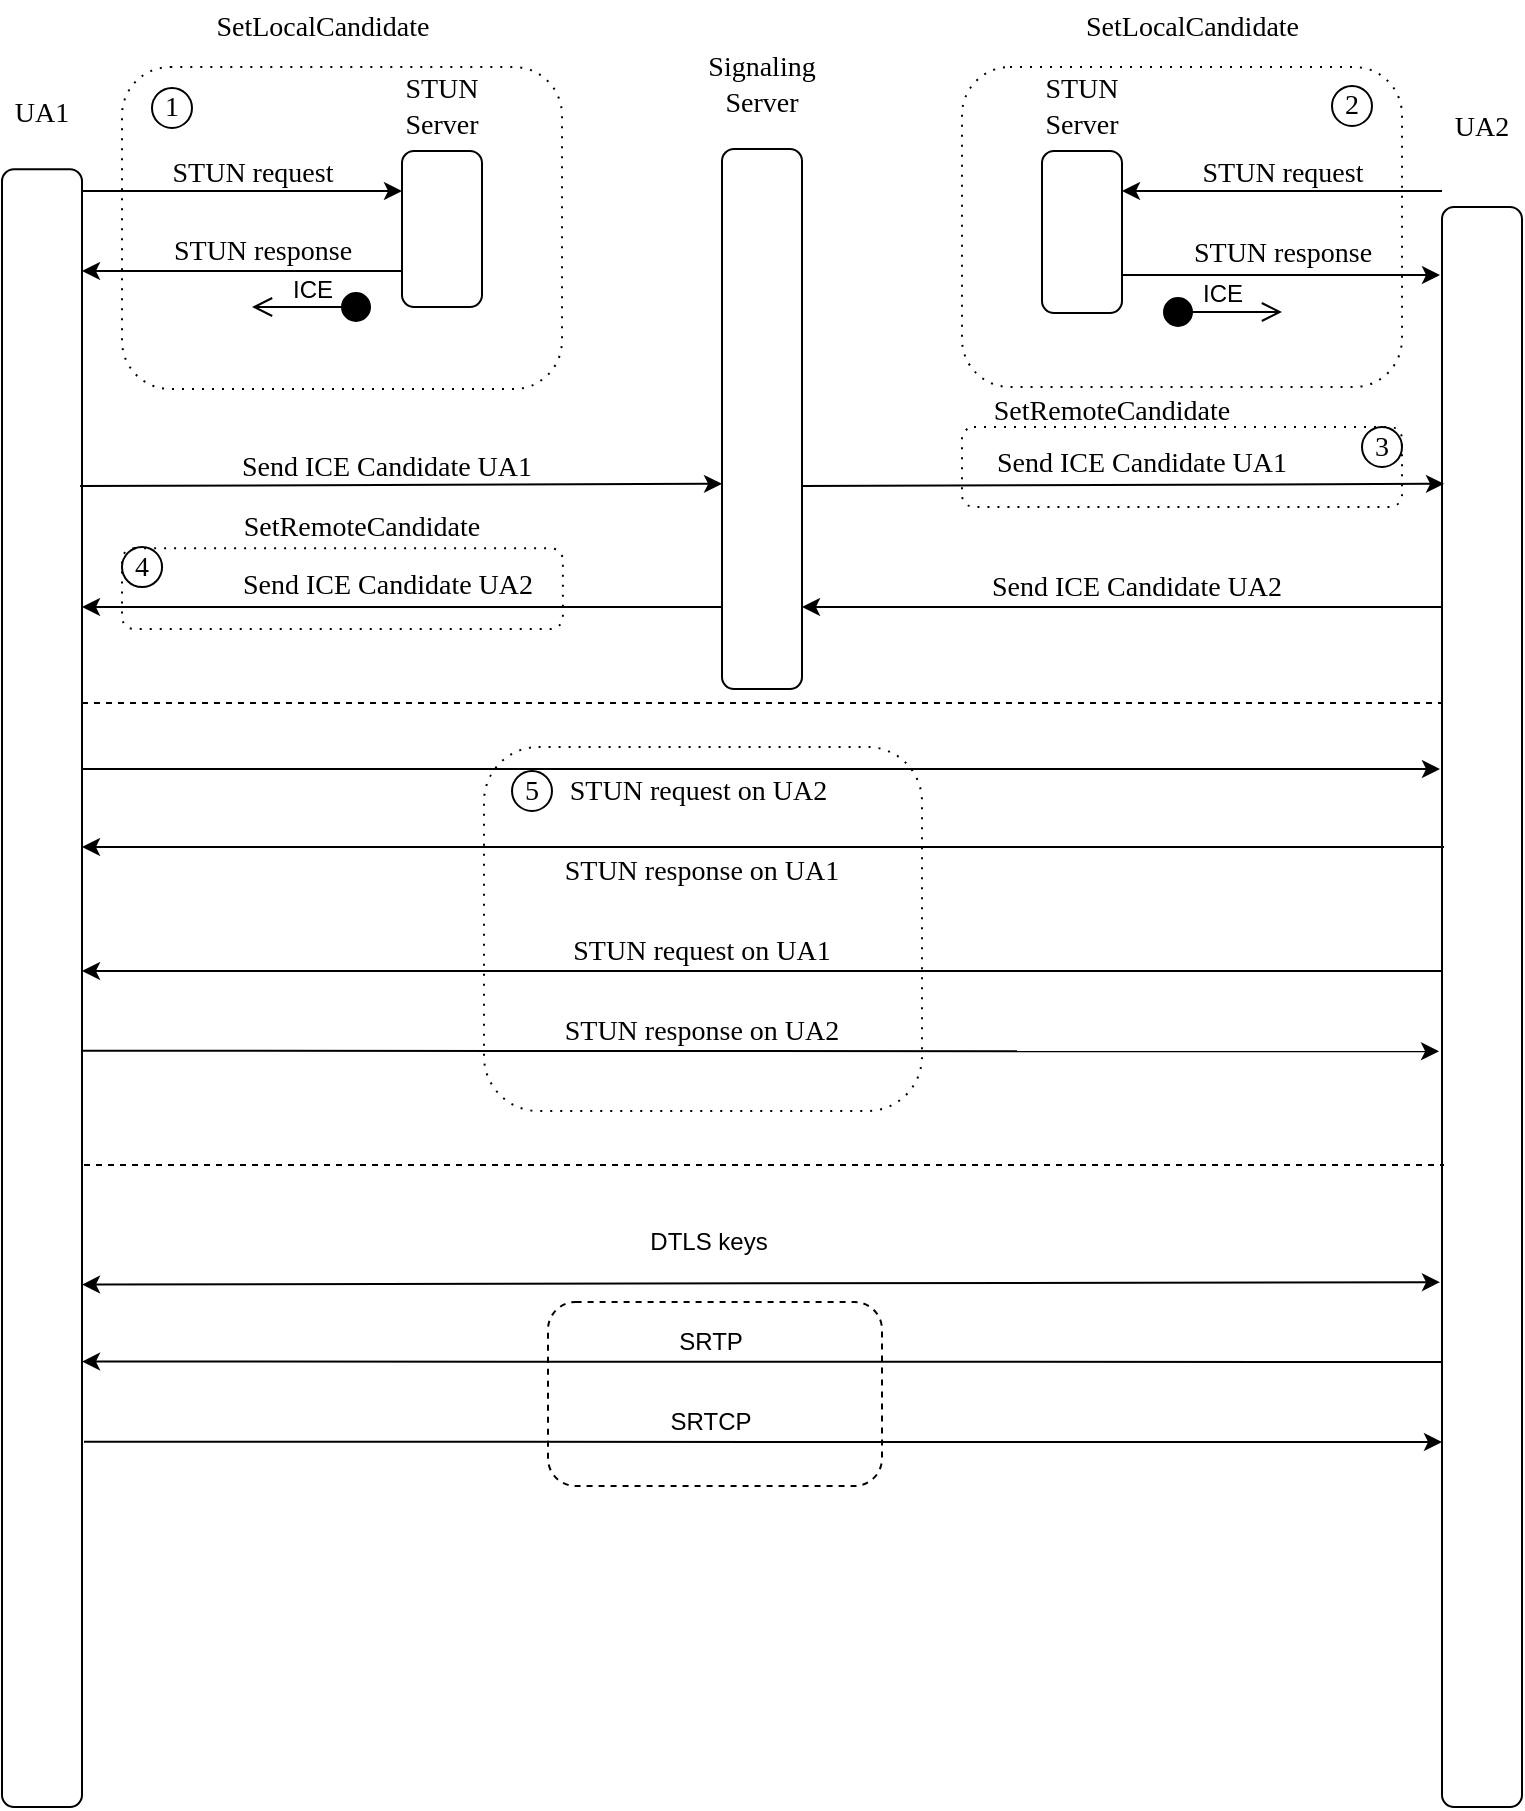 <mxfile version="20.7.4" type="device"><diagram id="qv4O-O64hVVHKBeBKZId" name="Page-1"><mxGraphModel dx="954" dy="628" grid="1" gridSize="10" guides="1" tooltips="1" connect="1" arrows="1" fold="1" page="1" pageScale="1" pageWidth="827" pageHeight="1169" math="0" shadow="0"><root><mxCell id="0"/><mxCell id="1" parent="0"/><mxCell id="9jIM92b8OuVL985hTenU-125" value="" style="group" parent="1" vertex="1" connectable="0"><mxGeometry x="100" y="82" width="760" height="900.5" as="geometry"/></mxCell><mxCell id="wAkjNXaw5ulnOSRkjLcG-10" value="" style="rounded=1;whiteSpace=wrap;html=1;fillColor=none;dashed=1;" parent="9jIM92b8OuVL985hTenU-125" vertex="1"><mxGeometry x="273" y="648" width="167" height="92" as="geometry"/></mxCell><mxCell id="9jIM92b8OuVL985hTenU-10" value="" style="group" parent="9jIM92b8OuVL985hTenU-125" vertex="1" connectable="0"><mxGeometry y="20.5" width="40" height="880" as="geometry"/></mxCell><mxCell id="9jIM92b8OuVL985hTenU-3" value="&lt;h5&gt;&lt;br&gt;&lt;/h5&gt;&lt;div&gt;&lt;br&gt;&lt;/div&gt;" style="rounded=1;whiteSpace=wrap;html=1;" parent="9jIM92b8OuVL985hTenU-10" vertex="1"><mxGeometry y="61.111" width="40" height="818.889" as="geometry"/></mxCell><mxCell id="9jIM92b8OuVL985hTenU-6" value="&lt;h5&gt;&lt;font face=&quot;Times New Roman&quot; style=&quot;font-size: 14px ; font-weight: normal&quot;&gt;UA1&lt;/font&gt;&lt;/h5&gt;" style="text;html=1;strokeColor=none;fillColor=none;align=center;verticalAlign=middle;whiteSpace=wrap;rounded=0;" parent="9jIM92b8OuVL985hTenU-10" vertex="1"><mxGeometry y="16.694" width="40" height="34.165" as="geometry"/></mxCell><mxCell id="9jIM92b8OuVL985hTenU-11" value="" style="group" parent="9jIM92b8OuVL985hTenU-125" vertex="1" connectable="0"><mxGeometry x="720" y="20.5" width="40" height="880" as="geometry"/></mxCell><mxCell id="9jIM92b8OuVL985hTenU-4" value="&lt;h5 style=&quot;white-space: normal&quot;&gt;&lt;br&gt;&lt;/h5&gt;" style="rounded=1;whiteSpace=wrap;html=1;" parent="9jIM92b8OuVL985hTenU-11" vertex="1"><mxGeometry y="80.0" width="40" height="800.0" as="geometry"/></mxCell><mxCell id="9jIM92b8OuVL985hTenU-7" value="&lt;h5&gt;&lt;font face=&quot;Times New Roman&quot; style=&quot;font-size: 14px ; font-weight: normal&quot;&gt;UA2&lt;/font&gt;&lt;/h5&gt;" style="text;html=1;strokeColor=none;fillColor=none;align=center;verticalAlign=middle;whiteSpace=wrap;rounded=0;" parent="9jIM92b8OuVL985hTenU-11" vertex="1"><mxGeometry y="20.0" width="40" height="40.0" as="geometry"/></mxCell><mxCell id="9jIM92b8OuVL985hTenU-32" value="" style="group" parent="9jIM92b8OuVL985hTenU-125" vertex="1" connectable="0"><mxGeometry x="360" y="31.5" width="40" height="310" as="geometry"/></mxCell><mxCell id="9jIM92b8OuVL985hTenU-13" value="&lt;h5 style=&quot;font-size: 14px&quot;&gt;&lt;br&gt;&lt;/h5&gt;" style="rounded=1;whiteSpace=wrap;html=1;" parent="9jIM92b8OuVL985hTenU-32" vertex="1"><mxGeometry y="40" width="40" height="270" as="geometry"/></mxCell><mxCell id="9jIM92b8OuVL985hTenU-21" value="&lt;h5 style=&quot;font-size: 14px&quot;&gt;&lt;font face=&quot;Times New Roman&quot; style=&quot;font-weight: normal&quot;&gt;Signaling&lt;br&gt;Server&lt;/font&gt;&lt;/h5&gt;" style="text;html=1;strokeColor=none;fillColor=none;align=center;verticalAlign=middle;whiteSpace=wrap;rounded=0;" parent="9jIM92b8OuVL985hTenU-32" vertex="1"><mxGeometry width="40" height="14.389" as="geometry"/></mxCell><mxCell id="9jIM92b8OuVL985hTenU-64" value="&lt;font style=&quot;font-size: 14px&quot; face=&quot;Times New Roman&quot;&gt;Send ICE Candidate UA1&lt;/font&gt;" style="text;html=1;strokeColor=none;fillColor=none;align=center;verticalAlign=middle;whiteSpace=wrap;rounded=0;fontSize=12;" parent="9jIM92b8OuVL985hTenU-125" vertex="1"><mxGeometry x="85" y="220.5" width="215" height="20" as="geometry"/></mxCell><mxCell id="9jIM92b8OuVL985hTenU-67" value="" style="endArrow=classic;html=1;fontSize=12;entryX=0.013;entryY=0.396;entryDx=0;entryDy=0;entryPerimeter=0;exitX=0.988;exitY=0.4;exitDx=0;exitDy=0;exitPerimeter=0;" parent="9jIM92b8OuVL985hTenU-125" edge="1"><mxGeometry width="50" height="50" relative="1" as="geometry"><mxPoint x="400.02" y="240" as="sourcePoint"/><mxPoint x="721.02" y="238.9" as="targetPoint"/><Array as="points"/></mxGeometry></mxCell><mxCell id="9jIM92b8OuVL985hTenU-71" value="" style="endArrow=classic;html=1;fontSize=12;entryX=0.013;entryY=0.396;entryDx=0;entryDy=0;entryPerimeter=0;exitX=0.988;exitY=0.4;exitDx=0;exitDy=0;exitPerimeter=0;" parent="9jIM92b8OuVL985hTenU-125" edge="1"><mxGeometry width="50" height="50" relative="1" as="geometry"><mxPoint x="39.02" y="240" as="sourcePoint"/><mxPoint x="360.02" y="238.9" as="targetPoint"/><Array as="points"/></mxGeometry></mxCell><mxCell id="9jIM92b8OuVL985hTenU-77" value="" style="endArrow=classic;html=1;fontSize=12;" parent="9jIM92b8OuVL985hTenU-125" edge="1"><mxGeometry width="50" height="50" relative="1" as="geometry"><mxPoint x="360" y="300.5" as="sourcePoint"/><mxPoint x="40" y="300.5" as="targetPoint"/></mxGeometry></mxCell><mxCell id="9jIM92b8OuVL985hTenU-78" value="" style="endArrow=classic;html=1;fontSize=12;" parent="9jIM92b8OuVL985hTenU-125" edge="1"><mxGeometry width="50" height="50" relative="1" as="geometry"><mxPoint x="720" y="300.5" as="sourcePoint"/><mxPoint x="400" y="300.5" as="targetPoint"/></mxGeometry></mxCell><mxCell id="9jIM92b8OuVL985hTenU-81" value="&lt;font style=&quot;font-size: 14px&quot; face=&quot;Times New Roman&quot;&gt;Send ICE Candidate UA2&lt;/font&gt;" style="text;html=1;strokeColor=none;fillColor=none;align=center;verticalAlign=middle;whiteSpace=wrap;rounded=0;fontSize=12;" parent="9jIM92b8OuVL985hTenU-125" vertex="1"><mxGeometry x="460" y="280.5" width="215" height="20" as="geometry"/></mxCell><mxCell id="9jIM92b8OuVL985hTenU-90" value="" style="group" parent="9jIM92b8OuVL985hTenU-125" vertex="1" connectable="0"><mxGeometry x="60" y="270.5" width="248" height="41" as="geometry"/></mxCell><mxCell id="9jIM92b8OuVL985hTenU-87" value="" style="shape=ext;rounded=1;html=1;whiteSpace=wrap;dashed=1;dashPattern=1 4;fillColor=none;fontSize=12;" parent="9jIM92b8OuVL985hTenU-90" vertex="1"><mxGeometry y="0.672" width="220.444" height="40.328" as="geometry"/></mxCell><mxCell id="9jIM92b8OuVL985hTenU-88" value="&lt;font style=&quot;font-size: 14px&quot; face=&quot;Times New Roman&quot;&gt;4&lt;/font&gt;" style="ellipse;whiteSpace=wrap;html=1;aspect=fixed;fillColor=none;fontSize=12;" parent="9jIM92b8OuVL985hTenU-90" vertex="1"><mxGeometry width="20.04" height="20.04" as="geometry"/></mxCell><mxCell id="9jIM92b8OuVL985hTenU-79" value="&lt;font style=&quot;font-size: 14px&quot; face=&quot;Times New Roman&quot;&gt;Send ICE Candidate UA2&lt;/font&gt;" style="text;html=1;strokeColor=none;fillColor=none;align=center;verticalAlign=middle;whiteSpace=wrap;rounded=0;fontSize=12;" parent="9jIM92b8OuVL985hTenU-90" vertex="1"><mxGeometry x="25" y="10.5" width="216" height="17" as="geometry"/></mxCell><mxCell id="9jIM92b8OuVL985hTenU-91" value="" style="group" parent="9jIM92b8OuVL985hTenU-125" vertex="1" connectable="0"><mxGeometry x="460" y="210.5" width="240" height="40" as="geometry"/></mxCell><mxCell id="9jIM92b8OuVL985hTenU-82" value="" style="shape=ext;rounded=1;html=1;whiteSpace=wrap;dashed=1;dashPattern=1 4;fillColor=none;fontSize=12;" parent="9jIM92b8OuVL985hTenU-91" vertex="1"><mxGeometry x="20" width="220" height="40" as="geometry"/></mxCell><mxCell id="9jIM92b8OuVL985hTenU-86" value="&lt;font style=&quot;font-size: 14px&quot; face=&quot;Times New Roman&quot;&gt;3&lt;/font&gt;" style="ellipse;whiteSpace=wrap;html=1;aspect=fixed;fillColor=none;fontSize=12;" parent="9jIM92b8OuVL985hTenU-91" vertex="1"><mxGeometry x="220" width="20" height="20" as="geometry"/></mxCell><mxCell id="9jIM92b8OuVL985hTenU-72" value="&lt;font style=&quot;font-size: 14px&quot; face=&quot;Times New Roman&quot;&gt;Send ICE Candidate UA1&lt;/font&gt;" style="text;html=1;strokeColor=none;fillColor=none;align=center;verticalAlign=middle;whiteSpace=wrap;rounded=0;fontSize=12;" parent="9jIM92b8OuVL985hTenU-91" vertex="1"><mxGeometry y="10" width="220" height="17" as="geometry"/></mxCell><mxCell id="9jIM92b8OuVL985hTenU-93" value="&lt;font face=&quot;Times New Roman&quot; style=&quot;font-size: 14px&quot;&gt;SetRemoteCandidate&lt;/font&gt;" style="text;html=1;strokeColor=none;fillColor=none;align=center;verticalAlign=middle;whiteSpace=wrap;rounded=0;fontSize=12;" parent="9jIM92b8OuVL985hTenU-125" vertex="1"><mxGeometry x="445" y="191.5" width="220" height="23" as="geometry"/></mxCell><mxCell id="9jIM92b8OuVL985hTenU-98" value="&lt;font face=&quot;Times New Roman&quot; style=&quot;font-size: 14px&quot;&gt;SetRemoteCandidate&lt;/font&gt;" style="text;html=1;strokeColor=none;fillColor=none;align=center;verticalAlign=middle;whiteSpace=wrap;rounded=0;fontSize=12;" parent="9jIM92b8OuVL985hTenU-125" vertex="1"><mxGeometry x="70" y="249" width="220" height="23" as="geometry"/></mxCell><mxCell id="9jIM92b8OuVL985hTenU-121" value="" style="group" parent="9jIM92b8OuVL985hTenU-125" vertex="1" connectable="0"><mxGeometry x="40" y="348.5" width="681" height="231" as="geometry"/></mxCell><mxCell id="9jIM92b8OuVL985hTenU-115" value="" style="group" parent="9jIM92b8OuVL985hTenU-121" vertex="1" connectable="0"><mxGeometry y="22" width="680" height="182" as="geometry"/></mxCell><mxCell id="9jIM92b8OuVL985hTenU-112" value="" style="shape=ext;rounded=1;html=1;whiteSpace=wrap;dashed=1;dashPattern=1 4;fillColor=none;fontSize=12;" parent="9jIM92b8OuVL985hTenU-115" vertex="1"><mxGeometry x="201" width="219" height="182" as="geometry"/></mxCell><mxCell id="9jIM92b8OuVL985hTenU-100" value="" style="endArrow=classic;html=1;fontSize=12;" parent="9jIM92b8OuVL985hTenU-115" edge="1"><mxGeometry width="50" height="50" relative="1" as="geometry"><mxPoint y="11" as="sourcePoint"/><mxPoint x="679" y="11" as="targetPoint"/></mxGeometry></mxCell><mxCell id="9jIM92b8OuVL985hTenU-103" value="&lt;font face=&quot;Times New Roman&quot; style=&quot;font-size: 14px&quot;&gt;STUN request on UA2&amp;nbsp;&lt;/font&gt;" style="text;html=1;strokeColor=none;fillColor=none;align=center;verticalAlign=middle;whiteSpace=wrap;rounded=0;fontSize=12;" parent="9jIM92b8OuVL985hTenU-115" vertex="1"><mxGeometry x="160" y="12" width="300" height="20" as="geometry"/></mxCell><mxCell id="9jIM92b8OuVL985hTenU-105" value="" style="endArrow=classic;html=1;fontSize=12;" parent="9jIM92b8OuVL985hTenU-115" edge="1"><mxGeometry width="50" height="50" relative="1" as="geometry"><mxPoint x="681" y="50" as="sourcePoint"/><mxPoint y="50" as="targetPoint"/></mxGeometry></mxCell><mxCell id="9jIM92b8OuVL985hTenU-106" value="" style="endArrow=classic;html=1;fontSize=12;exitX=-0.1;exitY=0.632;exitDx=0;exitDy=0;exitPerimeter=0;" parent="9jIM92b8OuVL985hTenU-115" edge="1"><mxGeometry width="50" height="50" relative="1" as="geometry"><mxPoint x="680" y="111.938" as="sourcePoint"/><mxPoint y="112" as="targetPoint"/></mxGeometry></mxCell><mxCell id="9jIM92b8OuVL985hTenU-104" value="" style="endArrow=classic;html=1;fontSize=12;exitX=1;exitY=0.559;exitDx=0;exitDy=0;exitPerimeter=0;entryX=-0.037;entryY=0.56;entryDx=0;entryDy=0;entryPerimeter=0;" parent="9jIM92b8OuVL985hTenU-115" edge="1"><mxGeometry width="50" height="50" relative="1" as="geometry"><mxPoint y="151.894" as="sourcePoint"/><mxPoint x="678.52" y="152.18" as="targetPoint"/></mxGeometry></mxCell><mxCell id="9jIM92b8OuVL985hTenU-108" value="&lt;font face=&quot;Times New Roman&quot; style=&quot;font-size: 14px&quot;&gt;STUN request on UA1&lt;/font&gt;" style="text;html=1;strokeColor=none;fillColor=none;align=center;verticalAlign=middle;whiteSpace=wrap;rounded=0;fontSize=12;" parent="9jIM92b8OuVL985hTenU-115" vertex="1"><mxGeometry x="160" y="92" width="300" height="20" as="geometry"/></mxCell><mxCell id="9jIM92b8OuVL985hTenU-110" value="&lt;font face=&quot;Times New Roman&quot; style=&quot;font-size: 14px&quot;&gt;STUN response on UA1&lt;/font&gt;" style="text;html=1;strokeColor=none;fillColor=none;align=center;verticalAlign=middle;whiteSpace=wrap;rounded=0;fontSize=12;" parent="9jIM92b8OuVL985hTenU-115" vertex="1"><mxGeometry x="225" y="52" width="170" height="20" as="geometry"/></mxCell><mxCell id="9jIM92b8OuVL985hTenU-111" value="&lt;font face=&quot;Times New Roman&quot; style=&quot;font-size: 14px&quot;&gt;STUN response on UA2&lt;/font&gt;" style="text;html=1;strokeColor=none;fillColor=none;align=center;verticalAlign=middle;whiteSpace=wrap;rounded=0;fontSize=12;" parent="9jIM92b8OuVL985hTenU-115" vertex="1"><mxGeometry x="225" y="132" width="170" height="20" as="geometry"/></mxCell><mxCell id="9jIM92b8OuVL985hTenU-113" value="&lt;font style=&quot;font-size: 14px&quot; face=&quot;Times New Roman&quot;&gt;5&lt;/font&gt;" style="ellipse;whiteSpace=wrap;html=1;aspect=fixed;fillColor=none;fontSize=12;" parent="9jIM92b8OuVL985hTenU-115" vertex="1"><mxGeometry x="215" y="12" width="20" height="20" as="geometry"/></mxCell><mxCell id="9jIM92b8OuVL985hTenU-114" value="" style="endArrow=none;dashed=1;html=1;fontSize=12;" parent="9jIM92b8OuVL985hTenU-121" edge="1"><mxGeometry width="50" height="50" relative="1" as="geometry"><mxPoint as="sourcePoint"/><mxPoint x="680" as="targetPoint"/></mxGeometry></mxCell><mxCell id="9jIM92b8OuVL985hTenU-116" value="" style="endArrow=none;dashed=1;html=1;fontSize=12;" parent="9jIM92b8OuVL985hTenU-121" edge="1"><mxGeometry width="50" height="50" relative="1" as="geometry"><mxPoint x="1" y="231" as="sourcePoint"/><mxPoint x="681" y="231" as="targetPoint"/></mxGeometry></mxCell><mxCell id="9jIM92b8OuVL985hTenU-123" value="" style="group" parent="9jIM92b8OuVL985hTenU-125" vertex="1" connectable="0"><mxGeometry x="480" width="240" height="190.5" as="geometry"/></mxCell><mxCell id="9jIM92b8OuVL985hTenU-62" value="" style="shape=ext;rounded=1;html=1;whiteSpace=wrap;dashed=1;dashPattern=1 4;fillColor=none;fontSize=12;" parent="9jIM92b8OuVL985hTenU-123" vertex="1"><mxGeometry y="30.5" width="220" height="160" as="geometry"/></mxCell><mxCell id="9jIM92b8OuVL985hTenU-17" value="" style="endArrow=classic;html=1;" parent="9jIM92b8OuVL985hTenU-123" edge="1"><mxGeometry width="50" height="50" relative="1" as="geometry"><mxPoint x="240" y="92.5" as="sourcePoint"/><mxPoint x="80" y="92.5" as="targetPoint"/></mxGeometry></mxCell><mxCell id="9jIM92b8OuVL985hTenU-12" value="&lt;h5 style=&quot;font-size: 14px&quot;&gt;&lt;br&gt;&lt;/h5&gt;" style="rounded=1;whiteSpace=wrap;html=1;align=center;" parent="9jIM92b8OuVL985hTenU-123" vertex="1"><mxGeometry x="40" y="72.5" width="40" height="81" as="geometry"/></mxCell><mxCell id="9jIM92b8OuVL985hTenU-27" value="&lt;h5 style=&quot;font-size: 14px&quot;&gt;&lt;span style=&quot;font-weight: normal&quot;&gt;&lt;font face=&quot;Times New Roman&quot;&gt;STUN&lt;br&gt;&lt;/font&gt;&lt;/span&gt;&lt;span style=&quot;font-weight: normal&quot;&gt;&lt;font face=&quot;Times New Roman&quot;&gt;Server&lt;/font&gt;&lt;/span&gt;&lt;/h5&gt;" style="text;html=1;strokeColor=none;fillColor=none;align=center;verticalAlign=middle;whiteSpace=wrap;rounded=0;" parent="9jIM92b8OuVL985hTenU-123" vertex="1"><mxGeometry x="40" y="40" width="40" height="20" as="geometry"/></mxCell><mxCell id="9jIM92b8OuVL985hTenU-42" style="edgeStyle=orthogonalEdgeStyle;rounded=0;orthogonalLoop=1;jettySize=auto;html=1;exitX=0.5;exitY=1;exitDx=0;exitDy=0;" parent="9jIM92b8OuVL985hTenU-123" source="9jIM92b8OuVL985hTenU-12" target="9jIM92b8OuVL985hTenU-12" edge="1"><mxGeometry relative="1" as="geometry"/></mxCell><mxCell id="9jIM92b8OuVL985hTenU-43" value="&lt;font face=&quot;Times New Roman&quot; style=&quot;font-size: 14px&quot;&gt;STUN request&lt;/font&gt;" style="text;html=1;resizable=0;points=[];autosize=1;align=center;verticalAlign=top;spacingTop=-4;" parent="9jIM92b8OuVL985hTenU-123" vertex="1"><mxGeometry x="110" y="72.5" width="100" height="20" as="geometry"/></mxCell><mxCell id="9jIM92b8OuVL985hTenU-53" value="" style="endArrow=classic;html=1;fontSize=12;" parent="9jIM92b8OuVL985hTenU-123" edge="1"><mxGeometry width="50" height="50" relative="1" as="geometry"><mxPoint x="80" y="134.5" as="sourcePoint"/><mxPoint x="239" y="134.5" as="targetPoint"/></mxGeometry></mxCell><mxCell id="9jIM92b8OuVL985hTenU-54" value="&lt;span style=&quot;font-family: &amp;#34;times new roman&amp;#34; ; font-size: 14px&quot;&gt;STUN response&lt;/span&gt;" style="text;html=1;resizable=0;points=[];autosize=1;align=center;verticalAlign=top;spacingTop=-4;fontSize=12;" parent="9jIM92b8OuVL985hTenU-123" vertex="1"><mxGeometry x="110" y="113" width="100" height="20" as="geometry"/></mxCell><mxCell id="9jIM92b8OuVL985hTenU-57" value="ICE" style="html=1;verticalAlign=bottom;startArrow=circle;startFill=1;endArrow=open;startSize=6;endSize=8;fontSize=12;" parent="9jIM92b8OuVL985hTenU-123" edge="1"><mxGeometry width="80" relative="1" as="geometry"><mxPoint x="100" y="153" as="sourcePoint"/><mxPoint x="160" y="153" as="targetPoint"/></mxGeometry></mxCell><mxCell id="9jIM92b8OuVL985hTenU-63" value="&lt;span style=&quot;font-family: &amp;#34;times new roman&amp;#34; ; font-size: 14px ; text-align: center&quot;&gt;SetLocalCandidate&lt;/span&gt;" style="text;html=1;resizable=0;points=[];autosize=1;align=left;verticalAlign=top;spacingTop=-4;fontSize=12;" parent="9jIM92b8OuVL985hTenU-123" vertex="1"><mxGeometry x="60" width="120" height="20" as="geometry"/></mxCell><mxCell id="9jIM92b8OuVL985hTenU-75" value="&lt;h5&gt;&lt;font face=&quot;Times New Roman&quot;&gt;&lt;span style=&quot;font-size: 14px ; font-weight: 400&quot;&gt;2&lt;/span&gt;&lt;/font&gt;&lt;/h5&gt;" style="ellipse;whiteSpace=wrap;html=1;aspect=fixed;fillColor=none;fontSize=12;" parent="9jIM92b8OuVL985hTenU-123" vertex="1"><mxGeometry x="185" y="40" width="20" height="20" as="geometry"/></mxCell><mxCell id="9jIM92b8OuVL985hTenU-124" value="" style="group" parent="9jIM92b8OuVL985hTenU-125" vertex="1" connectable="0"><mxGeometry x="40" width="240" height="191.5" as="geometry"/></mxCell><mxCell id="9jIM92b8OuVL985hTenU-60" value="" style="shape=ext;rounded=1;html=1;whiteSpace=wrap;dashed=1;dashPattern=1 4;fontSize=12;fillColor=none;" parent="9jIM92b8OuVL985hTenU-124" vertex="1"><mxGeometry x="20" y="30.5" width="220" height="161" as="geometry"/></mxCell><mxCell id="9jIM92b8OuVL985hTenU-16" value="" style="endArrow=classic;html=1;" parent="9jIM92b8OuVL985hTenU-124" edge="1"><mxGeometry width="50" height="50" relative="1" as="geometry"><mxPoint y="92.5" as="sourcePoint"/><mxPoint x="160" y="92.5" as="targetPoint"/></mxGeometry></mxCell><mxCell id="9jIM92b8OuVL985hTenU-34" value="&lt;font face=&quot;Times New Roman&quot; style=&quot;font-size: 14px&quot;&gt;STUN request&lt;/font&gt;" style="text;html=1;resizable=0;points=[];autosize=1;align=center;verticalAlign=top;spacingTop=-4;" parent="9jIM92b8OuVL985hTenU-124" vertex="1"><mxGeometry x="35" y="72.5" width="100" height="20" as="geometry"/></mxCell><mxCell id="9jIM92b8OuVL985hTenU-5" value="&lt;h5 style=&quot;font-size: 14px&quot;&gt;&lt;br&gt;&lt;/h5&gt;" style="rounded=1;whiteSpace=wrap;html=1;align=center;" parent="9jIM92b8OuVL985hTenU-124" vertex="1"><mxGeometry x="160" y="72.5" width="40" height="78" as="geometry"/></mxCell><mxCell id="9jIM92b8OuVL985hTenU-20" value="&lt;h5 style=&quot;font-size: 14px&quot;&gt;&lt;span style=&quot;font-weight: normal&quot;&gt;&lt;font face=&quot;Times New Roman&quot;&gt;STUN&lt;br&gt;&lt;/font&gt;&lt;/span&gt;&lt;span style=&quot;font-weight: normal&quot;&gt;&lt;font face=&quot;Times New Roman&quot;&gt;Server&lt;/font&gt;&lt;/span&gt;&lt;/h5&gt;" style="text;html=1;strokeColor=none;fillColor=none;align=center;verticalAlign=middle;whiteSpace=wrap;rounded=0;" parent="9jIM92b8OuVL985hTenU-124" vertex="1"><mxGeometry x="160" y="35" width="40" height="30" as="geometry"/></mxCell><mxCell id="9jIM92b8OuVL985hTenU-45" value="" style="endArrow=classic;html=1;" parent="9jIM92b8OuVL985hTenU-124" edge="1"><mxGeometry width="50" height="50" relative="1" as="geometry"><mxPoint x="160" y="132.5" as="sourcePoint"/><mxPoint y="132.5" as="targetPoint"/></mxGeometry></mxCell><mxCell id="9jIM92b8OuVL985hTenU-46" value="&lt;font face=&quot;Times New Roman&quot; style=&quot;font-size: 14px&quot;&gt;STUN response&lt;/font&gt;" style="text;html=1;resizable=0;points=[];autosize=1;align=center;verticalAlign=top;spacingTop=-4;" parent="9jIM92b8OuVL985hTenU-124" vertex="1"><mxGeometry x="40" y="111.5" width="100" height="20" as="geometry"/></mxCell><mxCell id="9jIM92b8OuVL985hTenU-52" value="ICE" style="html=1;verticalAlign=bottom;startArrow=circle;startFill=1;endArrow=open;startSize=6;endSize=8;fontSize=12;" parent="9jIM92b8OuVL985hTenU-124" edge="1"><mxGeometry width="80" relative="1" as="geometry"><mxPoint x="145" y="150.5" as="sourcePoint"/><mxPoint x="85" y="150.5" as="targetPoint"/></mxGeometry></mxCell><mxCell id="9jIM92b8OuVL985hTenU-61" value="&lt;font face=&quot;Times New Roman&quot; style=&quot;font-size: 14px&quot;&gt;SetLocalCandidate&lt;/font&gt;" style="text;html=1;resizable=0;points=[];autosize=1;align=center;verticalAlign=top;spacingTop=-4;fontSize=12;" parent="9jIM92b8OuVL985hTenU-124" vertex="1"><mxGeometry x="60" width="120" height="20" as="geometry"/></mxCell><mxCell id="9jIM92b8OuVL985hTenU-74" value="&lt;h5&gt;&lt;font face=&quot;Times New Roman&quot; style=&quot;font-size: 14px ; font-weight: normal&quot;&gt;1&lt;/font&gt;&lt;/h5&gt;" style="ellipse;whiteSpace=wrap;html=1;aspect=fixed;fillColor=none;fontSize=12;" parent="9jIM92b8OuVL985hTenU-124" vertex="1"><mxGeometry x="35" y="41" width="20" height="20" as="geometry"/></mxCell><mxCell id="wAkjNXaw5ulnOSRkjLcG-1" value="" style="endArrow=classic;startArrow=classic;html=1;exitX=1;exitY=0.681;exitDx=0;exitDy=0;exitPerimeter=0;entryX=-0.025;entryY=0.672;entryDx=0;entryDy=0;entryPerimeter=0;" parent="9jIM92b8OuVL985hTenU-125" source="9jIM92b8OuVL985hTenU-3" target="9jIM92b8OuVL985hTenU-4" edge="1"><mxGeometry width="50" height="50" relative="1" as="geometry"><mxPoint x="310" y="708" as="sourcePoint"/><mxPoint x="360" y="658" as="targetPoint"/></mxGeometry></mxCell><mxCell id="wAkjNXaw5ulnOSRkjLcG-2" value="DTLS keys" style="text;html=1;strokeColor=none;fillColor=none;align=center;verticalAlign=middle;whiteSpace=wrap;rounded=0;" parent="9jIM92b8OuVL985hTenU-125" vertex="1"><mxGeometry x="314" y="608" width="79" height="20" as="geometry"/></mxCell><mxCell id="wAkjNXaw5ulnOSRkjLcG-5" value="SRTP" style="text;html=1;align=center;verticalAlign=middle;resizable=0;points=[];autosize=1;" parent="9jIM92b8OuVL985hTenU-125" vertex="1"><mxGeometry x="328.5" y="658" width="50" height="20" as="geometry"/></mxCell><mxCell id="wAkjNXaw5ulnOSRkjLcG-6" value="" style="endArrow=classic;html=1;entryX=1;entryY=0.728;entryDx=0;entryDy=0;entryPerimeter=0;" parent="9jIM92b8OuVL985hTenU-125" target="9jIM92b8OuVL985hTenU-3" edge="1"><mxGeometry width="50" height="50" relative="1" as="geometry"><mxPoint x="720" y="678" as="sourcePoint"/><mxPoint x="430" y="698" as="targetPoint"/></mxGeometry></mxCell><mxCell id="wAkjNXaw5ulnOSRkjLcG-7" value="" style="endArrow=classic;html=1;exitX=1.025;exitY=0.777;exitDx=0;exitDy=0;exitPerimeter=0;" parent="9jIM92b8OuVL985hTenU-125" source="9jIM92b8OuVL985hTenU-3" edge="1"><mxGeometry width="50" height="50" relative="1" as="geometry"><mxPoint x="340" y="768" as="sourcePoint"/><mxPoint x="720" y="718" as="targetPoint"/></mxGeometry></mxCell><mxCell id="wAkjNXaw5ulnOSRkjLcG-8" value="SRTCP" style="text;html=1;align=center;verticalAlign=middle;resizable=0;points=[];autosize=1;" parent="9jIM92b8OuVL985hTenU-125" vertex="1"><mxGeometry x="323.5" y="698" width="60" height="20" as="geometry"/></mxCell></root></mxGraphModel></diagram></mxfile>